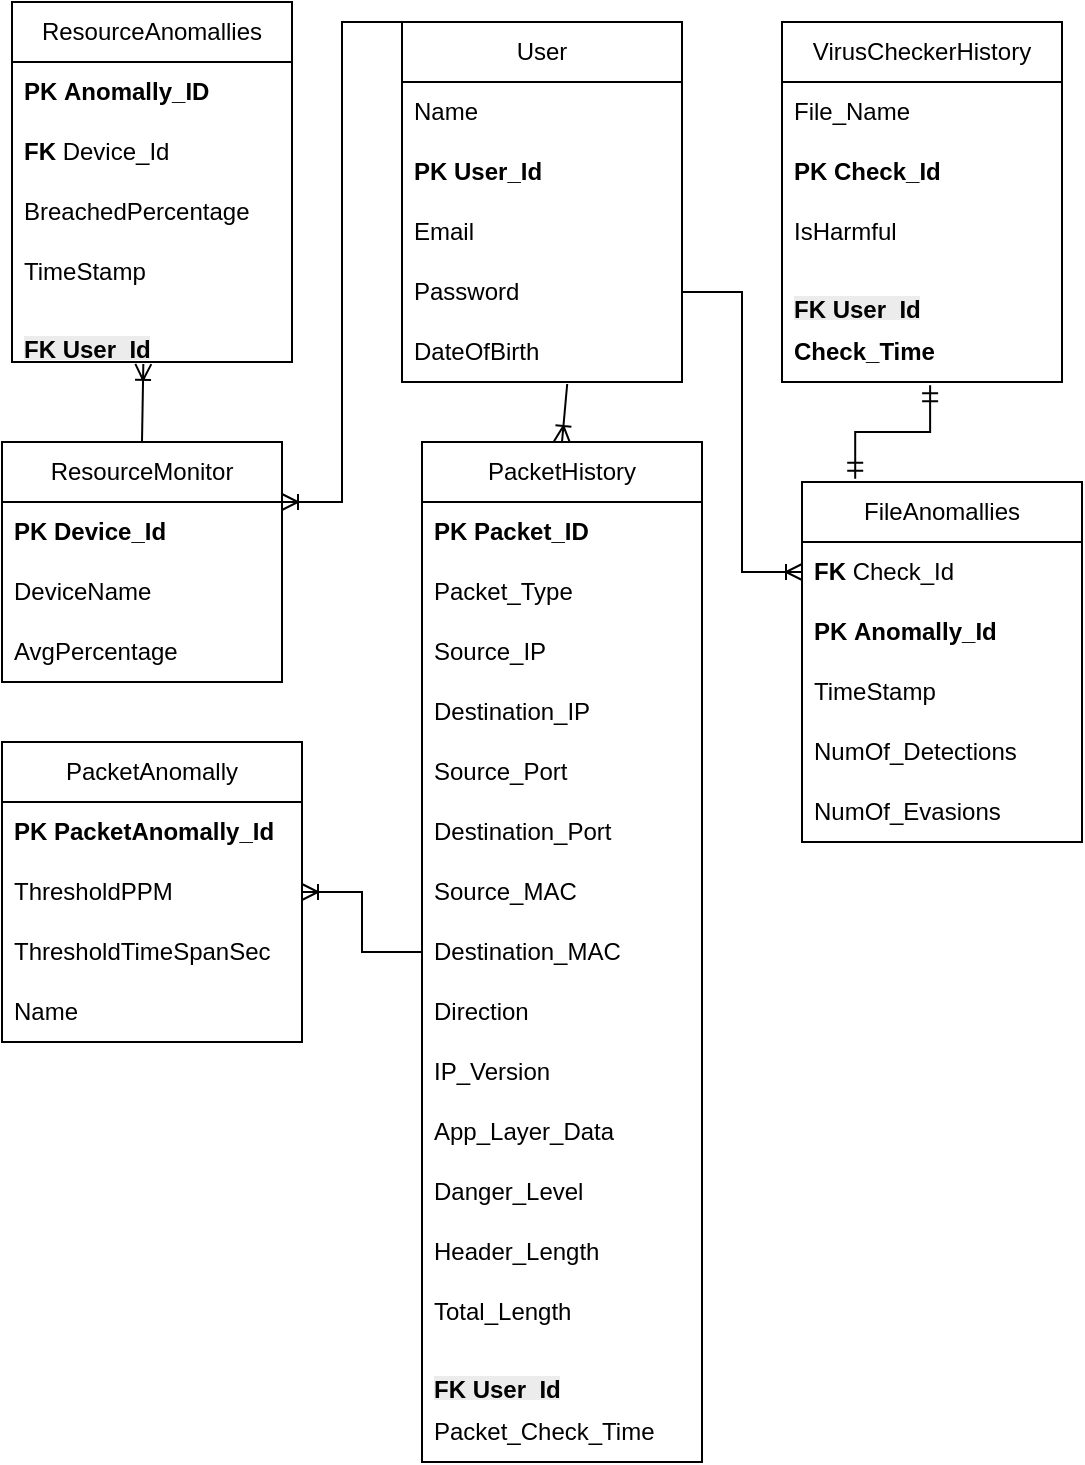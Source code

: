<mxfile version="27.0.2">
  <diagram id="R2lEEEUBdFMjLlhIrx00" name="Page-1">
    <mxGraphModel dx="868" dy="522" grid="1" gridSize="10" guides="1" tooltips="1" connect="1" arrows="1" fold="1" page="1" pageScale="1" pageWidth="850" pageHeight="1100" math="0" shadow="0" extFonts="Permanent Marker^https://fonts.googleapis.com/css?family=Permanent+Marker">
      <root>
        <mxCell id="0" />
        <mxCell id="1" parent="0" />
        <mxCell id="X9YyR2qUDMPewK8zHflr-1" value="ResourceMonitor" style="swimlane;fontStyle=0;childLayout=stackLayout;horizontal=1;startSize=30;horizontalStack=0;resizeParent=1;resizeParentMax=0;resizeLast=0;collapsible=1;marginBottom=0;whiteSpace=wrap;html=1;" parent="1" vertex="1">
          <mxGeometry x="190" y="240" width="140" height="120" as="geometry" />
        </mxCell>
        <mxCell id="X9YyR2qUDMPewK8zHflr-2" value="&lt;b&gt;PK Device_Id&lt;/b&gt;" style="text;strokeColor=none;fillColor=none;align=left;verticalAlign=middle;spacingLeft=4;spacingRight=4;overflow=hidden;points=[[0,0.5],[1,0.5]];portConstraint=eastwest;rotatable=0;whiteSpace=wrap;html=1;" parent="X9YyR2qUDMPewK8zHflr-1" vertex="1">
          <mxGeometry y="30" width="140" height="30" as="geometry" />
        </mxCell>
        <mxCell id="X9YyR2qUDMPewK8zHflr-3" value="DeviceName" style="text;strokeColor=none;fillColor=none;align=left;verticalAlign=middle;spacingLeft=4;spacingRight=4;overflow=hidden;points=[[0,0.5],[1,0.5]];portConstraint=eastwest;rotatable=0;whiteSpace=wrap;html=1;" parent="X9YyR2qUDMPewK8zHflr-1" vertex="1">
          <mxGeometry y="60" width="140" height="30" as="geometry" />
        </mxCell>
        <mxCell id="X9YyR2qUDMPewK8zHflr-4" value="AvgPercentage" style="text;strokeColor=none;fillColor=none;align=left;verticalAlign=middle;spacingLeft=4;spacingRight=4;overflow=hidden;points=[[0,0.5],[1,0.5]];portConstraint=eastwest;rotatable=0;whiteSpace=wrap;html=1;" parent="X9YyR2qUDMPewK8zHflr-1" vertex="1">
          <mxGeometry y="90" width="140" height="30" as="geometry" />
        </mxCell>
        <mxCell id="X9YyR2qUDMPewK8zHflr-5" value="User" style="swimlane;fontStyle=0;childLayout=stackLayout;horizontal=1;startSize=30;horizontalStack=0;resizeParent=1;resizeParentMax=0;resizeLast=0;collapsible=1;marginBottom=0;whiteSpace=wrap;html=1;" parent="1" vertex="1">
          <mxGeometry x="390" y="30" width="140" height="180" as="geometry">
            <mxRectangle x="355" y="30" width="70" height="30" as="alternateBounds" />
          </mxGeometry>
        </mxCell>
        <mxCell id="X9YyR2qUDMPewK8zHflr-6" value="Name" style="text;strokeColor=none;fillColor=none;align=left;verticalAlign=middle;spacingLeft=4;spacingRight=4;overflow=hidden;points=[[0,0.5],[1,0.5]];portConstraint=eastwest;rotatable=0;whiteSpace=wrap;html=1;" parent="X9YyR2qUDMPewK8zHflr-5" vertex="1">
          <mxGeometry y="30" width="140" height="30" as="geometry" />
        </mxCell>
        <mxCell id="X9YyR2qUDMPewK8zHflr-26" value="&lt;b&gt;PK User_Id&lt;/b&gt;" style="text;strokeColor=none;fillColor=none;align=left;verticalAlign=middle;spacingLeft=4;spacingRight=4;overflow=hidden;points=[[0,0.5],[1,0.5]];portConstraint=eastwest;rotatable=0;whiteSpace=wrap;html=1;" parent="X9YyR2qUDMPewK8zHflr-5" vertex="1">
          <mxGeometry y="60" width="140" height="30" as="geometry" />
        </mxCell>
        <mxCell id="X9YyR2qUDMPewK8zHflr-7" value="Email" style="text;strokeColor=none;fillColor=none;align=left;verticalAlign=middle;spacingLeft=4;spacingRight=4;overflow=hidden;points=[[0,0.5],[1,0.5]];portConstraint=eastwest;rotatable=0;whiteSpace=wrap;html=1;" parent="X9YyR2qUDMPewK8zHflr-5" vertex="1">
          <mxGeometry y="90" width="140" height="30" as="geometry" />
        </mxCell>
        <mxCell id="X9YyR2qUDMPewK8zHflr-8" value="Password" style="text;strokeColor=none;fillColor=none;align=left;verticalAlign=middle;spacingLeft=4;spacingRight=4;overflow=hidden;points=[[0,0.5],[1,0.5]];portConstraint=eastwest;rotatable=0;whiteSpace=wrap;html=1;" parent="X9YyR2qUDMPewK8zHflr-5" vertex="1">
          <mxGeometry y="120" width="140" height="30" as="geometry" />
        </mxCell>
        <mxCell id="X9YyR2qUDMPewK8zHflr-25" value="DateOfBirth" style="text;strokeColor=none;fillColor=none;align=left;verticalAlign=middle;spacingLeft=4;spacingRight=4;overflow=hidden;points=[[0,0.5],[1,0.5]];portConstraint=eastwest;rotatable=0;whiteSpace=wrap;html=1;" parent="X9YyR2qUDMPewK8zHflr-5" vertex="1">
          <mxGeometry y="150" width="140" height="30" as="geometry" />
        </mxCell>
        <mxCell id="X9YyR2qUDMPewK8zHflr-9" value="VirusCheckerHistory" style="swimlane;fontStyle=0;childLayout=stackLayout;horizontal=1;startSize=30;horizontalStack=0;resizeParent=1;resizeParentMax=0;resizeLast=0;collapsible=1;marginBottom=0;whiteSpace=wrap;html=1;" parent="1" vertex="1">
          <mxGeometry x="580" y="30" width="140" height="180" as="geometry" />
        </mxCell>
        <mxCell id="X9YyR2qUDMPewK8zHflr-10" value="File_Name" style="text;strokeColor=none;fillColor=none;align=left;verticalAlign=middle;spacingLeft=4;spacingRight=4;overflow=hidden;points=[[0,0.5],[1,0.5]];portConstraint=eastwest;rotatable=0;whiteSpace=wrap;html=1;" parent="X9YyR2qUDMPewK8zHflr-9" vertex="1">
          <mxGeometry y="30" width="140" height="30" as="geometry" />
        </mxCell>
        <mxCell id="X9YyR2qUDMPewK8zHflr-11" value="&lt;b&gt;PK Check_Id&lt;/b&gt;" style="text;strokeColor=none;fillColor=none;align=left;verticalAlign=middle;spacingLeft=4;spacingRight=4;overflow=hidden;points=[[0,0.5],[1,0.5]];portConstraint=eastwest;rotatable=0;whiteSpace=wrap;html=1;" parent="X9YyR2qUDMPewK8zHflr-9" vertex="1">
          <mxGeometry y="60" width="140" height="30" as="geometry" />
        </mxCell>
        <mxCell id="X9YyR2qUDMPewK8zHflr-12" value="IsHarmful" style="text;strokeColor=none;fillColor=none;align=left;verticalAlign=middle;spacingLeft=4;spacingRight=4;overflow=hidden;points=[[0,0.5],[1,0.5]];portConstraint=eastwest;rotatable=0;whiteSpace=wrap;html=1;" parent="X9YyR2qUDMPewK8zHflr-9" vertex="1">
          <mxGeometry y="90" width="140" height="30" as="geometry" />
        </mxCell>
        <mxCell id="IbdPdppTVA99QGupkSqI-10" value="&lt;br&gt;&lt;b style=&quot;forced-color-adjust: none; color: rgb(0, 0, 0); font-family: Helvetica; font-size: 12px; font-style: normal; font-variant-ligatures: normal; font-variant-caps: normal; letter-spacing: normal; orphans: 2; text-align: left; text-indent: 0px; text-transform: none; widows: 2; word-spacing: 0px; -webkit-text-stroke-width: 0px; white-space: normal; background-color: rgb(236, 236, 236); text-decoration-thickness: initial; text-decoration-style: initial; text-decoration-color: initial;&quot;&gt;FK User_Id&lt;/b&gt;" style="text;strokeColor=none;fillColor=none;align=left;verticalAlign=middle;spacingLeft=4;spacingRight=4;overflow=hidden;points=[[0,0.5],[1,0.5]];portConstraint=eastwest;rotatable=0;whiteSpace=wrap;html=1;" vertex="1" parent="X9YyR2qUDMPewK8zHflr-9">
          <mxGeometry y="120" width="140" height="30" as="geometry" />
        </mxCell>
        <mxCell id="IbdPdppTVA99QGupkSqI-12" value="&lt;b&gt;Check_Time&lt;/b&gt;" style="text;strokeColor=none;fillColor=none;align=left;verticalAlign=middle;spacingLeft=4;spacingRight=4;overflow=hidden;points=[[0,0.5],[1,0.5]];portConstraint=eastwest;rotatable=0;whiteSpace=wrap;html=1;" vertex="1" parent="X9YyR2qUDMPewK8zHflr-9">
          <mxGeometry y="150" width="140" height="30" as="geometry" />
        </mxCell>
        <mxCell id="X9YyR2qUDMPewK8zHflr-13" value="PacketHistory" style="swimlane;fontStyle=0;childLayout=stackLayout;horizontal=1;startSize=30;horizontalStack=0;resizeParent=1;resizeParentMax=0;resizeLast=0;collapsible=1;marginBottom=0;whiteSpace=wrap;html=1;" parent="1" vertex="1">
          <mxGeometry x="400" y="240" width="140" height="510" as="geometry" />
        </mxCell>
        <mxCell id="X9YyR2qUDMPewK8zHflr-14" value="&lt;b&gt;PK Packet_ID&lt;/b&gt;" style="text;strokeColor=none;fillColor=none;align=left;verticalAlign=middle;spacingLeft=4;spacingRight=4;overflow=hidden;points=[[0,0.5],[1,0.5]];portConstraint=eastwest;rotatable=0;whiteSpace=wrap;html=1;" parent="X9YyR2qUDMPewK8zHflr-13" vertex="1">
          <mxGeometry y="30" width="140" height="30" as="geometry" />
        </mxCell>
        <mxCell id="X9YyR2qUDMPewK8zHflr-15" value="Packet_Type" style="text;strokeColor=none;fillColor=none;align=left;verticalAlign=middle;spacingLeft=4;spacingRight=4;overflow=hidden;points=[[0,0.5],[1,0.5]];portConstraint=eastwest;rotatable=0;whiteSpace=wrap;html=1;" parent="X9YyR2qUDMPewK8zHflr-13" vertex="1">
          <mxGeometry y="60" width="140" height="30" as="geometry" />
        </mxCell>
        <mxCell id="X9YyR2qUDMPewK8zHflr-16" value="Source_IP" style="text;strokeColor=none;fillColor=none;align=left;verticalAlign=middle;spacingLeft=4;spacingRight=4;overflow=hidden;points=[[0,0.5],[1,0.5]];portConstraint=eastwest;rotatable=0;whiteSpace=wrap;html=1;" parent="X9YyR2qUDMPewK8zHflr-13" vertex="1">
          <mxGeometry y="90" width="140" height="30" as="geometry" />
        </mxCell>
        <mxCell id="X9YyR2qUDMPewK8zHflr-34" value="Destination_IP" style="text;strokeColor=none;fillColor=none;align=left;verticalAlign=middle;spacingLeft=4;spacingRight=4;overflow=hidden;points=[[0,0.5],[1,0.5]];portConstraint=eastwest;rotatable=0;whiteSpace=wrap;html=1;" parent="X9YyR2qUDMPewK8zHflr-13" vertex="1">
          <mxGeometry y="120" width="140" height="30" as="geometry" />
        </mxCell>
        <mxCell id="X9YyR2qUDMPewK8zHflr-35" value="Source_Port" style="text;strokeColor=none;fillColor=none;align=left;verticalAlign=middle;spacingLeft=4;spacingRight=4;overflow=hidden;points=[[0,0.5],[1,0.5]];portConstraint=eastwest;rotatable=0;whiteSpace=wrap;html=1;" parent="X9YyR2qUDMPewK8zHflr-13" vertex="1">
          <mxGeometry y="150" width="140" height="30" as="geometry" />
        </mxCell>
        <mxCell id="X9YyR2qUDMPewK8zHflr-36" value="Destination_Port" style="text;strokeColor=none;fillColor=none;align=left;verticalAlign=middle;spacingLeft=4;spacingRight=4;overflow=hidden;points=[[0,0.5],[1,0.5]];portConstraint=eastwest;rotatable=0;whiteSpace=wrap;html=1;" parent="X9YyR2qUDMPewK8zHflr-13" vertex="1">
          <mxGeometry y="180" width="140" height="30" as="geometry" />
        </mxCell>
        <mxCell id="X9YyR2qUDMPewK8zHflr-37" value="Source_MAC" style="text;strokeColor=none;fillColor=none;align=left;verticalAlign=middle;spacingLeft=4;spacingRight=4;overflow=hidden;points=[[0,0.5],[1,0.5]];portConstraint=eastwest;rotatable=0;whiteSpace=wrap;html=1;" parent="X9YyR2qUDMPewK8zHflr-13" vertex="1">
          <mxGeometry y="210" width="140" height="30" as="geometry" />
        </mxCell>
        <mxCell id="X9YyR2qUDMPewK8zHflr-38" value="&lt;span style=&quot;color: rgba(0, 0, 0, 0); font-family: monospace; font-size: 0px; text-wrap-mode: nowrap;&quot;&gt;%3CmxGraphModel%3E%3Croot%3E%3CmxCell%20id%3D%220%22%2F%3E%3CmxCell%20id%3D%221%22%20parent%3D%220%22%2F%3E%3CmxCell%20id%3D%222%22%20value%3D%22Source_MAC%22%20style%3D%22text%3BstrokeColor%3Dnone%3BfillColor%3Dnone%3Balign%3Dleft%3BverticalAlign%3Dmiddle%3BspacingLeft%3D4%3BspacingRight%3D4%3Boverflow%3Dhidden%3Bpoints%3D%5B%5B0%2C0.5%5D%2C%5B1%2C0.5%5D%5D%3BportConstraint%3Deastwest%3Brotatable%3D0%3BwhiteSpace%3Dwrap%3Bhtml%3D1%3B%22%20vertex%3D%221%22%20parent%3D%221%22%3E%3CmxGeometry%20x%3D%2230%22%20y%3D%22440%22%20width%3D%22140%22%20height%3D%2230%22%20as%3D%22geometry%22%2F%3E%3C%2FmxCell%3E%3C%2Froot%3E%3C%2FmxGraphModel%3E&lt;/span&gt;Destination_MAC" style="text;strokeColor=none;fillColor=none;align=left;verticalAlign=middle;spacingLeft=4;spacingRight=4;overflow=hidden;points=[[0,0.5],[1,0.5]];portConstraint=eastwest;rotatable=0;whiteSpace=wrap;html=1;" parent="X9YyR2qUDMPewK8zHflr-13" vertex="1">
          <mxGeometry y="240" width="140" height="30" as="geometry" />
        </mxCell>
        <mxCell id="X9YyR2qUDMPewK8zHflr-39" value="Direction" style="text;strokeColor=none;fillColor=none;align=left;verticalAlign=middle;spacingLeft=4;spacingRight=4;overflow=hidden;points=[[0,0.5],[1,0.5]];portConstraint=eastwest;rotatable=0;whiteSpace=wrap;html=1;" parent="X9YyR2qUDMPewK8zHflr-13" vertex="1">
          <mxGeometry y="270" width="140" height="30" as="geometry" />
        </mxCell>
        <mxCell id="X9YyR2qUDMPewK8zHflr-40" value="IP_Version" style="text;strokeColor=none;fillColor=none;align=left;verticalAlign=middle;spacingLeft=4;spacingRight=4;overflow=hidden;points=[[0,0.5],[1,0.5]];portConstraint=eastwest;rotatable=0;whiteSpace=wrap;html=1;" parent="X9YyR2qUDMPewK8zHflr-13" vertex="1">
          <mxGeometry y="300" width="140" height="30" as="geometry" />
        </mxCell>
        <mxCell id="X9YyR2qUDMPewK8zHflr-41" value="App_Layer_Data" style="text;strokeColor=none;fillColor=none;align=left;verticalAlign=middle;spacingLeft=4;spacingRight=4;overflow=hidden;points=[[0,0.5],[1,0.5]];portConstraint=eastwest;rotatable=0;whiteSpace=wrap;html=1;" parent="X9YyR2qUDMPewK8zHflr-13" vertex="1">
          <mxGeometry y="330" width="140" height="30" as="geometry" />
        </mxCell>
        <mxCell id="X9YyR2qUDMPewK8zHflr-42" value="Danger_Level" style="text;strokeColor=none;fillColor=none;align=left;verticalAlign=middle;spacingLeft=4;spacingRight=4;overflow=hidden;points=[[0,0.5],[1,0.5]];portConstraint=eastwest;rotatable=0;whiteSpace=wrap;html=1;" parent="X9YyR2qUDMPewK8zHflr-13" vertex="1">
          <mxGeometry y="360" width="140" height="30" as="geometry" />
        </mxCell>
        <mxCell id="IbdPdppTVA99QGupkSqI-5" value="Header_Length" style="text;strokeColor=none;fillColor=none;align=left;verticalAlign=middle;spacingLeft=4;spacingRight=4;overflow=hidden;points=[[0,0.5],[1,0.5]];portConstraint=eastwest;rotatable=0;whiteSpace=wrap;html=1;" vertex="1" parent="X9YyR2qUDMPewK8zHflr-13">
          <mxGeometry y="390" width="140" height="30" as="geometry" />
        </mxCell>
        <mxCell id="IbdPdppTVA99QGupkSqI-6" value="Total_Length" style="text;strokeColor=none;fillColor=none;align=left;verticalAlign=middle;spacingLeft=4;spacingRight=4;overflow=hidden;points=[[0,0.5],[1,0.5]];portConstraint=eastwest;rotatable=0;whiteSpace=wrap;html=1;" vertex="1" parent="X9YyR2qUDMPewK8zHflr-13">
          <mxGeometry y="420" width="140" height="30" as="geometry" />
        </mxCell>
        <mxCell id="IbdPdppTVA99QGupkSqI-9" value="&lt;br&gt;&lt;b style=&quot;forced-color-adjust: none; color: rgb(0, 0, 0); font-family: Helvetica; font-size: 12px; font-style: normal; font-variant-ligatures: normal; font-variant-caps: normal; letter-spacing: normal; orphans: 2; text-align: left; text-indent: 0px; text-transform: none; widows: 2; word-spacing: 0px; -webkit-text-stroke-width: 0px; white-space: normal; background-color: rgb(236, 236, 236); text-decoration-thickness: initial; text-decoration-style: initial; text-decoration-color: initial;&quot;&gt;FK User_Id&lt;/b&gt;" style="text;strokeColor=none;fillColor=none;align=left;verticalAlign=middle;spacingLeft=4;spacingRight=4;overflow=hidden;points=[[0,0.5],[1,0.5]];portConstraint=eastwest;rotatable=0;whiteSpace=wrap;html=1;" vertex="1" parent="X9YyR2qUDMPewK8zHflr-13">
          <mxGeometry y="450" width="140" height="30" as="geometry" />
        </mxCell>
        <mxCell id="IbdPdppTVA99QGupkSqI-11" value="Packet_Check_Time" style="text;strokeColor=none;fillColor=none;align=left;verticalAlign=middle;spacingLeft=4;spacingRight=4;overflow=hidden;points=[[0,0.5],[1,0.5]];portConstraint=eastwest;rotatable=0;whiteSpace=wrap;html=1;" vertex="1" parent="X9YyR2qUDMPewK8zHflr-13">
          <mxGeometry y="480" width="140" height="30" as="geometry" />
        </mxCell>
        <mxCell id="X9YyR2qUDMPewK8zHflr-17" value="PacketAnomally" style="swimlane;fontStyle=0;childLayout=stackLayout;horizontal=1;startSize=30;horizontalStack=0;resizeParent=1;resizeParentMax=0;resizeLast=0;collapsible=1;marginBottom=0;whiteSpace=wrap;html=1;" parent="1" vertex="1">
          <mxGeometry x="190" y="390" width="150" height="150" as="geometry" />
        </mxCell>
        <mxCell id="X9YyR2qUDMPewK8zHflr-18" value="&lt;b&gt;PK PacketAnomally_Id&lt;/b&gt;" style="text;strokeColor=none;fillColor=none;align=left;verticalAlign=middle;spacingLeft=4;spacingRight=4;overflow=hidden;points=[[0,0.5],[1,0.5]];portConstraint=eastwest;rotatable=0;whiteSpace=wrap;html=1;" parent="X9YyR2qUDMPewK8zHflr-17" vertex="1">
          <mxGeometry y="30" width="150" height="30" as="geometry" />
        </mxCell>
        <mxCell id="X9YyR2qUDMPewK8zHflr-19" value="ThresholdPPM" style="text;strokeColor=none;fillColor=none;align=left;verticalAlign=middle;spacingLeft=4;spacingRight=4;overflow=hidden;points=[[0,0.5],[1,0.5]];portConstraint=eastwest;rotatable=0;whiteSpace=wrap;html=1;" parent="X9YyR2qUDMPewK8zHflr-17" vertex="1">
          <mxGeometry y="60" width="150" height="30" as="geometry" />
        </mxCell>
        <mxCell id="X9YyR2qUDMPewK8zHflr-20" value="ThresholdTimeSpanSec" style="text;strokeColor=none;fillColor=none;align=left;verticalAlign=middle;spacingLeft=4;spacingRight=4;overflow=hidden;points=[[0,0.5],[1,0.5]];portConstraint=eastwest;rotatable=0;whiteSpace=wrap;html=1;" parent="X9YyR2qUDMPewK8zHflr-17" vertex="1">
          <mxGeometry y="90" width="150" height="30" as="geometry" />
        </mxCell>
        <mxCell id="X9YyR2qUDMPewK8zHflr-43" value="Name" style="text;strokeColor=none;fillColor=none;align=left;verticalAlign=middle;spacingLeft=4;spacingRight=4;overflow=hidden;points=[[0,0.5],[1,0.5]];portConstraint=eastwest;rotatable=0;whiteSpace=wrap;html=1;" parent="X9YyR2qUDMPewK8zHflr-17" vertex="1">
          <mxGeometry y="120" width="150" height="30" as="geometry" />
        </mxCell>
        <mxCell id="X9YyR2qUDMPewK8zHflr-21" value="FileAnomallies" style="swimlane;fontStyle=0;childLayout=stackLayout;horizontal=1;startSize=30;horizontalStack=0;resizeParent=1;resizeParentMax=0;resizeLast=0;collapsible=1;marginBottom=0;whiteSpace=wrap;html=1;" parent="1" vertex="1">
          <mxGeometry x="590" y="260" width="140" height="180" as="geometry" />
        </mxCell>
        <mxCell id="X9YyR2qUDMPewK8zHflr-23" value="&lt;b&gt;FK&amp;nbsp;&lt;/b&gt;Check_Id" style="text;strokeColor=none;fillColor=none;align=left;verticalAlign=middle;spacingLeft=4;spacingRight=4;overflow=hidden;points=[[0,0.5],[1,0.5]];portConstraint=eastwest;rotatable=0;whiteSpace=wrap;html=1;" parent="X9YyR2qUDMPewK8zHflr-21" vertex="1">
          <mxGeometry y="30" width="140" height="30" as="geometry" />
        </mxCell>
        <mxCell id="X9YyR2qUDMPewK8zHflr-24" value="&lt;b&gt;PK&amp;nbsp;Anomally_Id&lt;/b&gt;" style="text;strokeColor=none;fillColor=none;align=left;verticalAlign=middle;spacingLeft=4;spacingRight=4;overflow=hidden;points=[[0,0.5],[1,0.5]];portConstraint=eastwest;rotatable=0;whiteSpace=wrap;html=1;" parent="X9YyR2qUDMPewK8zHflr-21" vertex="1">
          <mxGeometry y="60" width="140" height="30" as="geometry" />
        </mxCell>
        <mxCell id="X9YyR2qUDMPewK8zHflr-48" value="TimeStamp" style="text;strokeColor=none;fillColor=none;align=left;verticalAlign=middle;spacingLeft=4;spacingRight=4;overflow=hidden;points=[[0,0.5],[1,0.5]];portConstraint=eastwest;rotatable=0;whiteSpace=wrap;html=1;" parent="X9YyR2qUDMPewK8zHflr-21" vertex="1">
          <mxGeometry y="90" width="140" height="30" as="geometry" />
        </mxCell>
        <mxCell id="X9YyR2qUDMPewK8zHflr-49" value="NumOf_Detections" style="text;strokeColor=none;fillColor=none;align=left;verticalAlign=middle;spacingLeft=4;spacingRight=4;overflow=hidden;points=[[0,0.5],[1,0.5]];portConstraint=eastwest;rotatable=0;whiteSpace=wrap;html=1;" parent="X9YyR2qUDMPewK8zHflr-21" vertex="1">
          <mxGeometry y="120" width="140" height="30" as="geometry" />
        </mxCell>
        <mxCell id="X9YyR2qUDMPewK8zHflr-50" value="NumOf_Evasions" style="text;strokeColor=none;fillColor=none;align=left;verticalAlign=middle;spacingLeft=4;spacingRight=4;overflow=hidden;points=[[0,0.5],[1,0.5]];portConstraint=eastwest;rotatable=0;whiteSpace=wrap;html=1;" parent="X9YyR2qUDMPewK8zHflr-21" vertex="1">
          <mxGeometry y="150" width="140" height="30" as="geometry" />
        </mxCell>
        <mxCell id="X9YyR2qUDMPewK8zHflr-27" value="ResourceAnomallies" style="swimlane;fontStyle=0;childLayout=stackLayout;horizontal=1;startSize=30;horizontalStack=0;resizeParent=1;resizeParentMax=0;resizeLast=0;collapsible=1;marginBottom=0;whiteSpace=wrap;html=1;" parent="1" vertex="1">
          <mxGeometry x="195" y="20" width="140" height="180" as="geometry" />
        </mxCell>
        <mxCell id="X9YyR2qUDMPewK8zHflr-28" value="&lt;b&gt;PK&amp;nbsp;Anomally_ID&lt;/b&gt;" style="text;strokeColor=none;fillColor=none;align=left;verticalAlign=middle;spacingLeft=4;spacingRight=4;overflow=hidden;points=[[0,0.5],[1,0.5]];portConstraint=eastwest;rotatable=0;whiteSpace=wrap;html=1;" parent="X9YyR2qUDMPewK8zHflr-27" vertex="1">
          <mxGeometry y="30" width="140" height="30" as="geometry" />
        </mxCell>
        <mxCell id="X9YyR2qUDMPewK8zHflr-29" value="&lt;b&gt;FK &lt;/b&gt;Device_Id" style="text;strokeColor=none;fillColor=none;align=left;verticalAlign=middle;spacingLeft=4;spacingRight=4;overflow=hidden;points=[[0,0.5],[1,0.5]];portConstraint=eastwest;rotatable=0;whiteSpace=wrap;html=1;" parent="X9YyR2qUDMPewK8zHflr-27" vertex="1">
          <mxGeometry y="60" width="140" height="30" as="geometry" />
        </mxCell>
        <mxCell id="X9YyR2qUDMPewK8zHflr-30" value="BreachedPercentage" style="text;strokeColor=none;fillColor=none;align=left;verticalAlign=middle;spacingLeft=4;spacingRight=4;overflow=hidden;points=[[0,0.5],[1,0.5]];portConstraint=eastwest;rotatable=0;whiteSpace=wrap;html=1;" parent="X9YyR2qUDMPewK8zHflr-27" vertex="1">
          <mxGeometry y="90" width="140" height="30" as="geometry" />
        </mxCell>
        <mxCell id="IbdPdppTVA99QGupkSqI-4" value="TimeStamp" style="text;strokeColor=none;fillColor=none;align=left;verticalAlign=middle;spacingLeft=4;spacingRight=4;overflow=hidden;points=[[0,0.5],[1,0.5]];portConstraint=eastwest;rotatable=0;whiteSpace=wrap;html=1;" vertex="1" parent="X9YyR2qUDMPewK8zHflr-27">
          <mxGeometry y="120" width="140" height="30" as="geometry" />
        </mxCell>
        <mxCell id="IbdPdppTVA99QGupkSqI-8" value="&lt;br&gt;&lt;b style=&quot;forced-color-adjust: none; color: rgb(0, 0, 0); font-family: Helvetica; font-size: 12px; font-style: normal; font-variant-ligatures: normal; font-variant-caps: normal; letter-spacing: normal; orphans: 2; text-align: left; text-indent: 0px; text-transform: none; widows: 2; word-spacing: 0px; -webkit-text-stroke-width: 0px; white-space: normal; background-color: rgb(236, 236, 236); text-decoration-thickness: initial; text-decoration-style: initial; text-decoration-color: initial;&quot;&gt;FK User_Id&lt;/b&gt;" style="text;strokeColor=none;fillColor=none;align=left;verticalAlign=middle;spacingLeft=4;spacingRight=4;overflow=hidden;points=[[0,0.5],[1,0.5]];portConstraint=eastwest;rotatable=0;whiteSpace=wrap;html=1;" vertex="1" parent="X9YyR2qUDMPewK8zHflr-27">
          <mxGeometry y="150" width="140" height="30" as="geometry" />
        </mxCell>
        <mxCell id="X9YyR2qUDMPewK8zHflr-45" value="" style="edgeStyle=elbowEdgeStyle;fontSize=12;html=1;endArrow=ERmandOne;startArrow=ERmandOne;rounded=0;entryX=0.529;entryY=1.056;entryDx=0;entryDy=0;elbow=vertical;exitX=0.19;exitY=-0.009;exitDx=0;exitDy=0;exitPerimeter=0;entryPerimeter=0;" parent="1" source="X9YyR2qUDMPewK8zHflr-21" target="IbdPdppTVA99QGupkSqI-12" edge="1">
          <mxGeometry width="100" height="100" relative="1" as="geometry">
            <mxPoint x="610" y="200" as="sourcePoint" />
            <mxPoint x="600" y="160" as="targetPoint" />
          </mxGeometry>
        </mxCell>
        <mxCell id="X9YyR2qUDMPewK8zHflr-46" value="" style="edgeStyle=entityRelationEdgeStyle;fontSize=12;html=1;endArrow=ERoneToMany;rounded=0;exitX=0;exitY=0;exitDx=0;exitDy=0;entryX=1;entryY=0.25;entryDx=0;entryDy=0;" parent="1" source="X9YyR2qUDMPewK8zHflr-5" target="X9YyR2qUDMPewK8zHflr-1" edge="1">
          <mxGeometry width="100" height="100" relative="1" as="geometry">
            <mxPoint x="260" y="70" as="sourcePoint" />
            <mxPoint x="360" y="-30" as="targetPoint" />
          </mxGeometry>
        </mxCell>
        <mxCell id="X9YyR2qUDMPewK8zHflr-47" value="" style="fontSize=12;html=1;endArrow=ERoneToMany;rounded=0;exitX=0.59;exitY=1.033;exitDx=0;exitDy=0;entryX=0.5;entryY=0;entryDx=0;entryDy=0;exitPerimeter=0;" parent="1" source="X9YyR2qUDMPewK8zHflr-25" target="X9YyR2qUDMPewK8zHflr-13" edge="1">
          <mxGeometry width="100" height="100" relative="1" as="geometry">
            <mxPoint x="410" y="380" as="sourcePoint" />
            <mxPoint x="510" y="280" as="targetPoint" />
          </mxGeometry>
        </mxCell>
        <mxCell id="X9YyR2qUDMPewK8zHflr-51" value="" style="edgeStyle=entityRelationEdgeStyle;fontSize=12;html=1;endArrow=ERoneToMany;rounded=0;exitX=1;exitY=0.5;exitDx=0;exitDy=0;entryX=0;entryY=0.5;entryDx=0;entryDy=0;" parent="1" source="X9YyR2qUDMPewK8zHflr-8" target="X9YyR2qUDMPewK8zHflr-23" edge="1">
          <mxGeometry width="100" height="100" relative="1" as="geometry">
            <mxPoint x="530" y="290" as="sourcePoint" />
            <mxPoint x="590" y="275.0" as="targetPoint" />
          </mxGeometry>
        </mxCell>
        <mxCell id="IbdPdppTVA99QGupkSqI-3" value="" style="fontSize=12;html=1;endArrow=ERoneToMany;rounded=0;entryX=0.469;entryY=1.033;entryDx=0;entryDy=0;entryPerimeter=0;exitX=0.5;exitY=0;exitDx=0;exitDy=0;" edge="1" parent="1" source="X9YyR2qUDMPewK8zHflr-1" target="IbdPdppTVA99QGupkSqI-8">
          <mxGeometry width="100" height="100" relative="1" as="geometry">
            <mxPoint x="360" y="300" as="sourcePoint" />
            <mxPoint x="460" y="200" as="targetPoint" />
          </mxGeometry>
        </mxCell>
        <mxCell id="IbdPdppTVA99QGupkSqI-13" value="" style="edgeStyle=entityRelationEdgeStyle;fontSize=12;html=1;endArrow=ERoneToMany;rounded=0;entryX=1;entryY=0.5;entryDx=0;entryDy=0;exitX=0;exitY=0.5;exitDx=0;exitDy=0;" edge="1" parent="1" source="X9YyR2qUDMPewK8zHflr-38" target="X9YyR2qUDMPewK8zHflr-19">
          <mxGeometry width="100" height="100" relative="1" as="geometry">
            <mxPoint x="310" y="630" as="sourcePoint" />
            <mxPoint x="410" y="530" as="targetPoint" />
          </mxGeometry>
        </mxCell>
      </root>
    </mxGraphModel>
  </diagram>
</mxfile>
